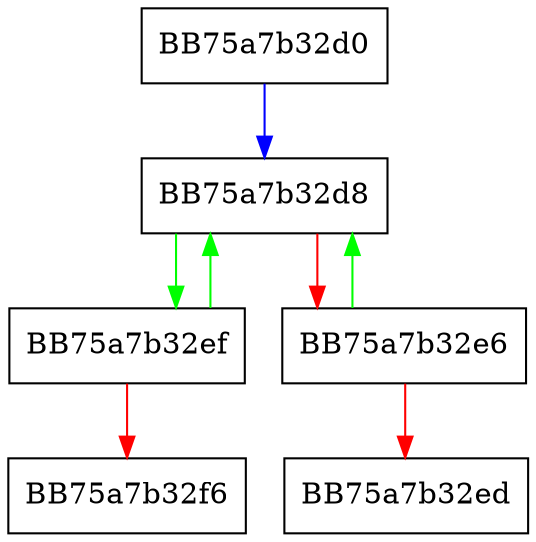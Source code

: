 digraph FPU_expand_tag {
  node [shape="box"];
  graph [splines=ortho];
  BB75a7b32d0 -> BB75a7b32d8 [color="blue"];
  BB75a7b32d8 -> BB75a7b32ef [color="green"];
  BB75a7b32d8 -> BB75a7b32e6 [color="red"];
  BB75a7b32e6 -> BB75a7b32d8 [color="green"];
  BB75a7b32e6 -> BB75a7b32ed [color="red"];
  BB75a7b32ef -> BB75a7b32d8 [color="green"];
  BB75a7b32ef -> BB75a7b32f6 [color="red"];
}